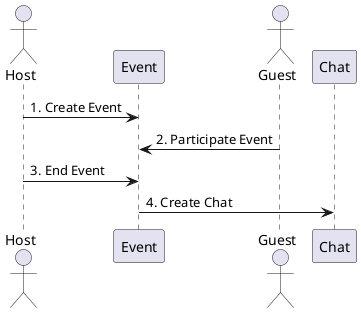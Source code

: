 @startuml seqeunce03

actor "Host" as H
participant "Event" as E
actor "Guest" as G
participant "Chat" as C

H -> E : 1. Create Event
G -> E : 2. Participate Event
H -> E : 3. End Event
E -> C : 4. Create Chat

@enduml